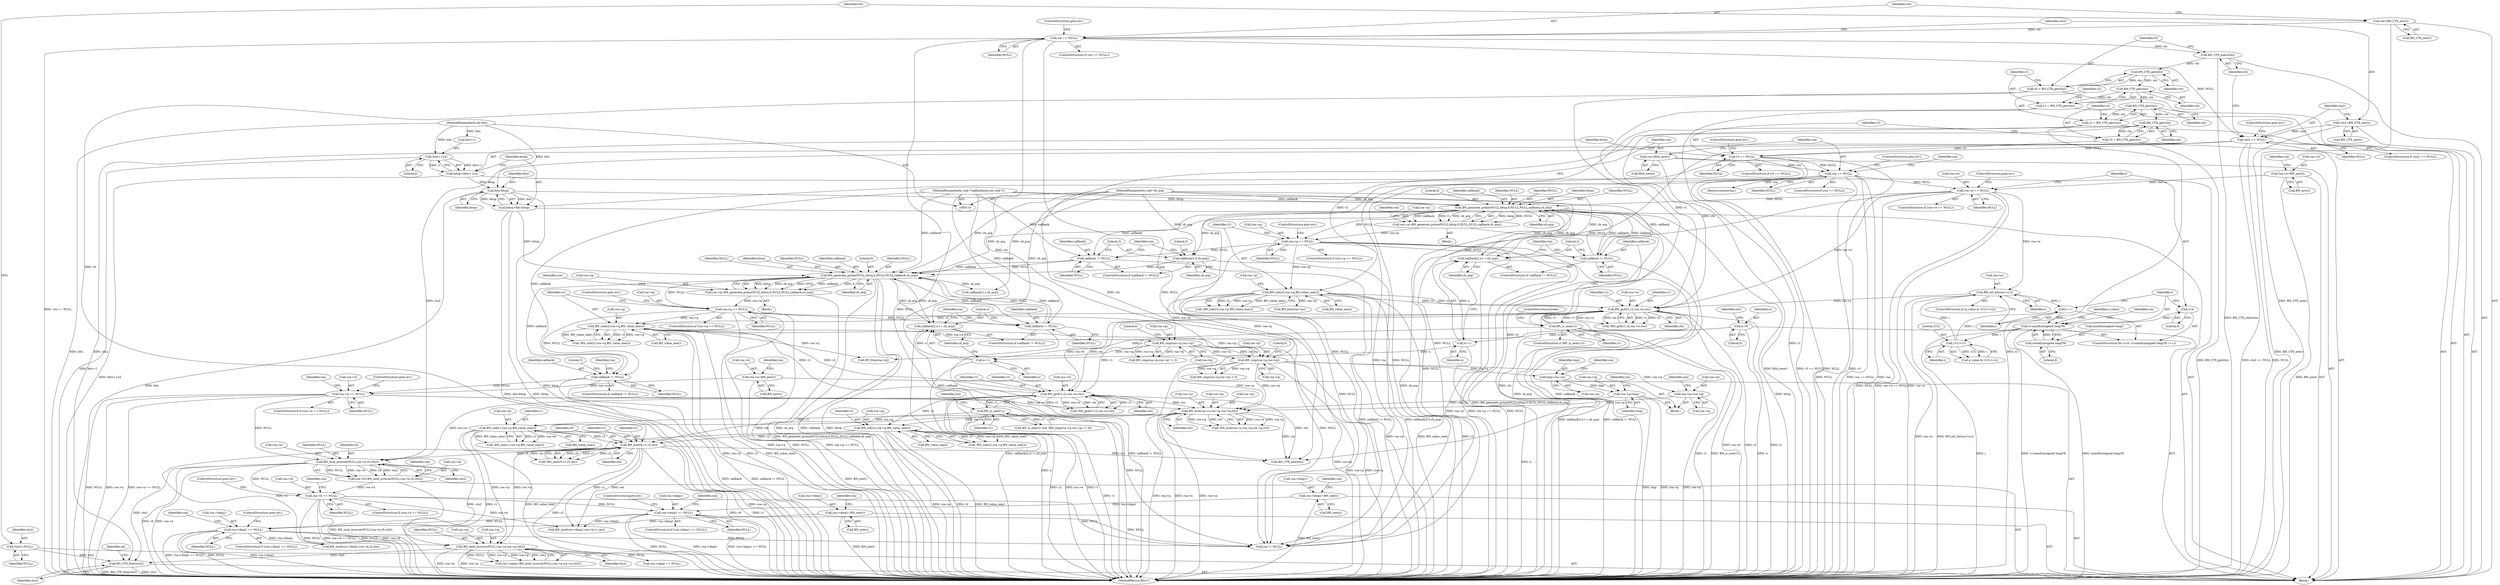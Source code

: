digraph "0_openssl_db82b8f9bd432a59aea8e1014694e15fc457c2bb@API" {
"1000582" [label="(Call,BN_CTX_free(ctx2))"];
"1000158" [label="(Call,*ctx2=NULL)"];
"1000480" [label="(Call,BN_mod_inverse(NULL,rsa->e,r0,ctx2))"];
"1000430" [label="(Call,rsa->n == NULL)"];
"1000424" [label="(Call,rsa->n=BN_new())"];
"1000389" [label="(Call,callback != NULL)"];
"1000327" [label="(Call,BN_generate_prime(NULL,bitsq,0,NULL,NULL,callback,cb_arg))"];
"1000314" [label="(Call,callback != NULL)"];
"1000262" [label="(Call,BN_generate_prime(NULL,bitsp,0,NULL,NULL,callback,cb_arg))"];
"1000301" [label="(Call,callback != NULL)"];
"1000117" [label="(MethodParameterIn,void (*callback)(int,int,void *))"];
"1000271" [label="(Call,rsa->p == NULL)"];
"1000258" [label="(Call,rsa->p=BN_generate_prime(NULL,bitsp,0,NULL,NULL,callback,cb_arg))"];
"1000226" [label="(Call,rsa->e == NULL)"];
"1000220" [label="(Call,rsa->e=BN_new())"];
"1000216" [label="(Call,rsa == NULL)"];
"1000212" [label="(Call,rsa=RSA_new())"];
"1000196" [label="(Call,r3 == NULL)"];
"1000191" [label="(Call,r3 = BN_CTX_get(ctx))"];
"1000193" [label="(Call,BN_CTX_get(ctx))"];
"1000189" [label="(Call,BN_CTX_get(ctx))"];
"1000185" [label="(Call,BN_CTX_get(ctx))"];
"1000181" [label="(Call,BN_CTX_get(ctx))"];
"1000177" [label="(Call,BN_CTX_start(ctx))"];
"1000165" [label="(Call,ctx == NULL)"];
"1000161" [label="(Call,ctx=BN_CTX_new())"];
"1000173" [label="(Call,ctx2 == NULL)"];
"1000169" [label="(Call,ctx2=BN_CTX_new())"];
"1000209" [label="(Call,bits-bitsp)"];
"1000115" [label="(MethodParameterIn,int bits)"];
"1000200" [label="(Call,bitsp=(bits+1)/2)"];
"1000202" [label="(Call,(bits+1)/2)"];
"1000304" [label="(Call,callback(2,n++,cb_arg))"];
"1000306" [label="(Call,n++)"];
"1000149" [label="(Call,n=0)"];
"1000118" [label="(MethodParameterIn,void *cb_arg)"];
"1000376" [label="(Call,callback != NULL)"];
"1000336" [label="(Call,rsa->q == NULL)"];
"1000323" [label="(Call,rsa->q=BN_generate_prime(NULL,bitsq,0,NULL,NULL,callback,cb_arg))"];
"1000207" [label="(Call,bitsq=bits-bitsp)"];
"1000379" [label="(Call,callback(2,n++,cb_arg))"];
"1000381" [label="(Call,n++)"];
"1000317" [label="(Call,callback(3,0,cb_arg))"];
"1000353" [label="(Call,BN_gcd(r1,r2,rsa->e,ctx))"];
"1000297" [label="(Call,BN_is_one(r1))"];
"1000288" [label="(Call,BN_gcd(r1,r2,rsa->e,ctx))"];
"1000183" [label="(Call,r1 = BN_CTX_get(ctx))"];
"1000279" [label="(Call,BN_sub(r2,rsa->p,BN_value_one()))"];
"1000187" [label="(Call,r2 = BN_CTX_get(ctx))"];
"1000251" [label="(Call,BN_set_bit(rsa->e,i))"];
"1000248" [label="(Call,1UL<<i)"];
"1000236" [label="(Call,i<sizeof(unsigned long)*8)"];
"1000233" [label="(Call,i=0)"];
"1000242" [label="(Call,i++)"];
"1000238" [label="(Call,sizeof(unsigned long)*8)"];
"1000363" [label="(Call,BN_is_one(r1))"];
"1000344" [label="(Call,BN_sub(r2,rsa->q,BN_value_one()))"];
"1000470" [label="(Call,BN_mul(r0,r1,r2,ctx))"];
"1000179" [label="(Call,r0 = BN_CTX_get(ctx))"];
"1000452" [label="(Call,BN_sub(r1,rsa->p,BN_value_one()))"];
"1000438" [label="(Call,BN_mul(rsa->n,rsa->p,rsa->q,ctx))"];
"1000412" [label="(Call,rsa->p=rsa->q)"];
"1000398" [label="(Call,BN_cmp(rsa->p,rsa->q))"];
"1000366" [label="(Call,BN_cmp(rsa->p,rsa->q))"];
"1000419" [label="(Call,rsa->q=tmp)"];
"1000407" [label="(Call,tmp=rsa->p)"];
"1000461" [label="(Call,BN_sub(r2,rsa->q,BN_value_one()))"];
"1000546" [label="(Call,BN_mod_inverse(NULL,rsa->q,rsa->p,ctx2))"];
"1000524" [label="(Call,rsa->dmq1 == NULL)"];
"1000518" [label="(Call,rsa->dmq1=BN_new())"];
"1000500" [label="(Call,rsa->dmp1 == NULL)"];
"1000494" [label="(Call,rsa->dmp1=BN_new())"];
"1000488" [label="(Call,rsa->d == NULL)"];
"1000476" [label="(Call,rsa->d=BN_mod_inverse(NULL,rsa->e,r0,ctx2))"];
"1000481" [label="(Identifier,NULL)"];
"1000303" [label="(Identifier,NULL)"];
"1000451" [label="(Call,!BN_sub(r1,rsa->p,BN_value_one()))"];
"1000353" [label="(Call,BN_gcd(r1,r2,rsa->e,ctx))"];
"1000400" [label="(Identifier,rsa)"];
"1000219" [label="(ControlStructure,goto err;)"];
"1000195" [label="(ControlStructure,if (r3 == NULL))"];
"1000202" [label="(Call,(bits+1)/2)"];
"1000305" [label="(Literal,2)"];
"1000115" [label="(MethodParameterIn,int bits)"];
"1000420" [label="(Call,rsa->q)"];
"1000267" [label="(Identifier,NULL)"];
"1000191" [label="(Call,r3 = BN_CTX_get(ctx))"];
"1000200" [label="(Call,bitsp=(bits+1)/2)"];
"1000164" [label="(ControlStructure,if (ctx == NULL))"];
"1000278" [label="(Call,!BN_sub(r2,rsa->p,BN_value_one()))"];
"1000448" [label="(Identifier,ctx)"];
"1000389" [label="(Call,callback != NULL)"];
"1000336" [label="(Call,rsa->q == NULL)"];
"1000222" [label="(Identifier,rsa)"];
"1000397" [label="(Call,BN_cmp(rsa->p,rsa->q) < 0)"];
"1000166" [label="(Identifier,ctx)"];
"1000524" [label="(Call,rsa->dmq1 == NULL)"];
"1000354" [label="(Identifier,r1)"];
"1000498" [label="(Call,BN_new())"];
"1000324" [label="(Call,rsa->q)"];
"1000432" [label="(Identifier,rsa)"];
"1000187" [label="(Call,r2 = BN_CTX_get(ctx))"];
"1000281" [label="(Call,rsa->p)"];
"1000466" [label="(Call,BN_value_one())"];
"1000315" [label="(Identifier,callback)"];
"1000231" [label="(ControlStructure,goto err;)"];
"1000578" [label="(Call,BN_CTX_end(ctx))"];
"1000495" [label="(Call,rsa->dmp1)"];
"1000445" [label="(Call,rsa->q)"];
"1000480" [label="(Call,BN_mod_inverse(NULL,rsa->e,r0,ctx2))"];
"1000214" [label="(Call,RSA_new())"];
"1000457" [label="(Call,BN_value_one())"];
"1000510" [label="(Identifier,rsa)"];
"1000398" [label="(Call,BN_cmp(rsa->p,rsa->q))"];
"1000270" [label="(ControlStructure,if (rsa->p == NULL))"];
"1000220" [label="(Call,rsa->e=BN_new())"];
"1000265" [label="(Literal,0)"];
"1000203" [label="(Call,bits+1)"];
"1000155" [label="(Identifier,ctx)"];
"1000328" [label="(Identifier,NULL)"];
"1000599" [label="(MethodReturn,RSA *)"];
"1000176" [label="(ControlStructure,goto err;)"];
"1000314" [label="(Call,callback != NULL)"];
"1000308" [label="(Identifier,cb_arg)"];
"1000190" [label="(Identifier,ctx)"];
"1000386" [label="(Identifier,rsa)"];
"1000335" [label="(ControlStructure,if (rsa->q == NULL))"];
"1000349" [label="(Call,BN_value_one())"];
"1000322" [label="(Block,)"];
"1000279" [label="(Call,BN_sub(r2,rsa->p,BN_value_one()))"];
"1000243" [label="(Identifier,i)"];
"1000548" [label="(Call,rsa->q)"];
"1000318" [label="(Literal,3)"];
"1000236" [label="(Call,i<sizeof(unsigned long)*8)"];
"1000241" [label="(Literal,8)"];
"1000268" [label="(Identifier,callback)"];
"1000252" [label="(Call,rsa->e)"];
"1000473" [label="(Identifier,r2)"];
"1000377" [label="(Identifier,callback)"];
"1000341" [label="(ControlStructure,goto err;)"];
"1000460" [label="(Call,!BN_sub(r2,rsa->q,BN_value_one()))"];
"1000534" [label="(Identifier,rsa)"];
"1000487" [label="(ControlStructure,if (rsa->d == NULL))"];
"1000189" [label="(Call,BN_CTX_get(ctx))"];
"1000307" [label="(Identifier,n)"];
"1000494" [label="(Call,rsa->dmp1=BN_new())"];
"1000300" [label="(ControlStructure,if (callback != NULL))"];
"1000462" [label="(Identifier,r2)"];
"1000518" [label="(Call,rsa->dmq1=BN_new())"];
"1000453" [label="(Identifier,r1)"];
"1000346" [label="(Call,rsa->q)"];
"1000419" [label="(Call,rsa->q=tmp)"];
"1000493" [label="(ControlStructure,goto err;)"];
"1000390" [label="(Identifier,callback)"];
"1000365" [label="(Call,BN_cmp(rsa->p,rsa->q) != 0)"];
"1000198" [label="(Identifier,NULL)"];
"1000160" [label="(Identifier,NULL)"];
"1000197" [label="(Identifier,r3)"];
"1000186" [label="(Identifier,ctx)"];
"1000337" [label="(Call,rsa->q)"];
"1000421" [label="(Identifier,rsa)"];
"1000325" [label="(Identifier,rsa)"];
"1000547" [label="(Identifier,NULL)"];
"1000383" [label="(Identifier,cb_arg)"];
"1000258" [label="(Call,rsa->p=BN_generate_prime(NULL,bitsp,0,NULL,NULL,callback,cb_arg))"];
"1000272" [label="(Call,rsa->p)"];
"1000119" [label="(Block,)"];
"1000228" [label="(Identifier,rsa)"];
"1000224" [label="(Call,BN_new())"];
"1000182" [label="(Identifier,ctx)"];
"1000384" [label="(Call,BN_free(rsa->q))"];
"1000334" [label="(Identifier,cb_arg)"];
"1000180" [label="(Identifier,r0)"];
"1000316" [label="(Identifier,NULL)"];
"1000212" [label="(Call,rsa=RSA_new())"];
"1000165" [label="(Call,ctx == NULL)"];
"1000260" [label="(Identifier,rsa)"];
"1000311" [label="(Identifier,rsa)"];
"1000192" [label="(Identifier,r3)"];
"1000435" [label="(ControlStructure,goto err;)"];
"1000297" [label="(Call,BN_is_one(r1))"];
"1000218" [label="(Identifier,NULL)"];
"1000330" [label="(Literal,0)"];
"1000296" [label="(ControlStructure,if (BN_is_one(r1)))"];
"1000393" [label="(Literal,3)"];
"1000416" [label="(Call,rsa->q)"];
"1000226" [label="(Call,rsa->e == NULL)"];
"1000194" [label="(Identifier,ctx)"];
"1000430" [label="(Call,rsa->n == NULL)"];
"1000215" [label="(ControlStructure,if (rsa == NULL))"];
"1000505" [label="(ControlStructure,goto err;)"];
"1000289" [label="(Identifier,r1)"];
"1000470" [label="(Call,BN_mul(r0,r1,r2,ctx))"];
"1000179" [label="(Call,r0 = BN_CTX_get(ctx))"];
"1000159" [label="(Identifier,ctx2)"];
"1000245" [label="(ControlStructure,if (e_value & (1UL<<i)))"];
"1000162" [label="(Identifier,ctx)"];
"1000471" [label="(Identifier,r0)"];
"1000225" [label="(ControlStructure,if (rsa->e == NULL))"];
"1000412" [label="(Call,rsa->p=rsa->q)"];
"1000525" [label="(Call,rsa->dmq1)"];
"1000485" [label="(Identifier,r0)"];
"1000345" [label="(Identifier,r2)"];
"1000586" [label="(Identifier,ok)"];
"1000344" [label="(Call,BN_sub(r2,rsa->q,BN_value_one()))"];
"1000257" [label="(Block,)"];
"1000175" [label="(Identifier,NULL)"];
"1000242" [label="(Call,i++)"];
"1000388" [label="(ControlStructure,if (callback != NULL))"];
"1000442" [label="(Call,rsa->p)"];
"1000408" [label="(Identifier,tmp)"];
"1000409" [label="(Call,rsa->p)"];
"1000381" [label="(Call,n++)"];
"1000262" [label="(Call,BN_generate_prime(NULL,bitsp,0,NULL,NULL,callback,cb_arg))"];
"1000151" [label="(Literal,0)"];
"1000554" [label="(Identifier,ctx2)"];
"1000529" [label="(ControlStructure,goto err;)"];
"1000177" [label="(Call,BN_CTX_start(ctx))"];
"1000248" [label="(Call,1UL<<i)"];
"1000343" [label="(Call,!BN_sub(r2,rsa->q,BN_value_one()))"];
"1000217" [label="(Identifier,rsa)"];
"1000288" [label="(Call,BN_gcd(r1,r2,rsa->e,ctx))"];
"1000551" [label="(Call,rsa->p)"];
"1000425" [label="(Call,rsa->n)"];
"1000302" [label="(Identifier,callback)"];
"1000320" [label="(Identifier,cb_arg)"];
"1000597" [label="(Return,return(rsa);)"];
"1000366" [label="(Call,BN_cmp(rsa->p,rsa->q))"];
"1000238" [label="(Call,sizeof(unsigned long)*8)"];
"1000370" [label="(Call,rsa->q)"];
"1000556" [label="(Call,rsa->iqmp == NULL)"];
"1000171" [label="(Call,BN_CTX_new())"];
"1000426" [label="(Identifier,rsa)"];
"1000251" [label="(Call,BN_set_bit(rsa->e,i))"];
"1000304" [label="(Call,callback(2,n++,cb_arg))"];
"1000438" [label="(Call,BN_mul(rsa->n,rsa->p,rsa->q,ctx))"];
"1000523" [label="(ControlStructure,if (rsa->dmq1 == NULL))"];
"1000230" [label="(Identifier,NULL)"];
"1000476" [label="(Call,rsa->d=BN_mod_inverse(NULL,rsa->e,r0,ctx2))"];
"1000169" [label="(Call,ctx2=BN_CTX_new())"];
"1000150" [label="(Identifier,n)"];
"1000276" [label="(ControlStructure,goto err;)"];
"1000227" [label="(Call,rsa->e)"];
"1000583" [label="(Identifier,ctx2)"];
"1000313" [label="(ControlStructure,if (callback != NULL))"];
"1000429" [label="(ControlStructure,if (rsa->n == NULL))"];
"1000486" [label="(Identifier,ctx2)"];
"1000306" [label="(Call,n++)"];
"1000502" [label="(Identifier,rsa)"];
"1000392" [label="(Call,callback(3,1,cb_arg))"];
"1000209" [label="(Call,bits-bitsp)"];
"1000201" [label="(Identifier,bitsp)"];
"1000196" [label="(Call,r3 == NULL)"];
"1000323" [label="(Call,rsa->q=BN_generate_prime(NULL,bitsq,0,NULL,NULL,callback,cb_arg))"];
"1000290" [label="(Identifier,r2)"];
"1000249" [label="(Literal,1UL)"];
"1000174" [label="(Identifier,ctx2)"];
"1000327" [label="(Call,BN_generate_prime(NULL,bitsq,0,NULL,NULL,callback,cb_arg))"];
"1000368" [label="(Identifier,rsa)"];
"1000206" [label="(Literal,2)"];
"1000250" [label="(Identifier,i)"];
"1000522" [label="(Call,BN_new())"];
"1000375" [label="(ControlStructure,if (callback != NULL))"];
"1000359" [label="(Identifier,ctx)"];
"1000188" [label="(Identifier,r2)"];
"1000247" [label="(Identifier,e_value)"];
"1000440" [label="(Identifier,rsa)"];
"1000184" [label="(Identifier,r1)"];
"1000255" [label="(Identifier,i)"];
"1000378" [label="(Identifier,NULL)"];
"1000452" [label="(Call,BN_sub(r1,rsa->p,BN_value_one()))"];
"1000454" [label="(Call,rsa->p)"];
"1000542" [label="(Call,rsa->iqmp=BN_mod_inverse(NULL,rsa->q,rsa->p,ctx2))"];
"1000501" [label="(Call,rsa->dmp1)"];
"1000173" [label="(Call,ctx2 == NULL)"];
"1000167" [label="(Identifier,NULL)"];
"1000391" [label="(Identifier,NULL)"];
"1000271" [label="(Call,rsa->p == NULL)"];
"1000246" [label="(Call,e_value & (1UL<<i))"];
"1000269" [label="(Identifier,cb_arg)"];
"1000364" [label="(Identifier,r1)"];
"1000463" [label="(Call,rsa->q)"];
"1000294" [label="(Identifier,ctx)"];
"1000428" [label="(Call,BN_new())"];
"1000232" [label="(ControlStructure,for (i=0; i<sizeof(unsigned long)*8; i++))"];
"1000158" [label="(Call,*ctx2=NULL)"];
"1000233" [label="(Call,i=0)"];
"1000210" [label="(Identifier,bits)"];
"1000492" [label="(Identifier,NULL)"];
"1000434" [label="(Identifier,NULL)"];
"1000235" [label="(Literal,0)"];
"1000402" [label="(Call,rsa->q)"];
"1000333" [label="(Identifier,callback)"];
"1000399" [label="(Call,rsa->p)"];
"1000199" [label="(ControlStructure,goto err;)"];
"1000309" [label="(Call,BN_free(rsa->p))"];
"1000373" [label="(Literal,0)"];
"1000118" [label="(MethodParameterIn,void *cb_arg)"];
"1000319" [label="(Literal,0)"];
"1000589" [label="(Call,rsa != NULL)"];
"1000508" [label="(Call,BN_mod(rsa->dmp1,rsa->d,r1,ctx))"];
"1000423" [label="(Identifier,tmp)"];
"1000424" [label="(Call,rsa->n=BN_new())"];
"1000331" [label="(Identifier,NULL)"];
"1000406" [label="(Block,)"];
"1000211" [label="(Identifier,bitsp)"];
"1000367" [label="(Call,rsa->p)"];
"1000437" [label="(Call,!BN_mul(rsa->n,rsa->p,rsa->q,ctx))"];
"1000352" [label="(Call,!BN_gcd(r1,r2,rsa->e,ctx))"];
"1000363" [label="(Call,BN_is_one(r1))"];
"1000284" [label="(Call,BN_value_one())"];
"1000161" [label="(Call,ctx=BN_CTX_new())"];
"1000263" [label="(Identifier,NULL)"];
"1000178" [label="(Identifier,ctx)"];
"1000472" [label="(Identifier,r1)"];
"1000376" [label="(Call,callback != NULL)"];
"1000216" [label="(Call,rsa == NULL)"];
"1000298" [label="(Identifier,r1)"];
"1000207" [label="(Call,bitsq=bits-bitsp)"];
"1000519" [label="(Call,rsa->dmq1)"];
"1000299" [label="(ControlStructure,break;)"];
"1000413" [label="(Call,rsa->p)"];
"1000163" [label="(Call,BN_CTX_new())"];
"1000266" [label="(Identifier,NULL)"];
"1000275" [label="(Identifier,NULL)"];
"1000280" [label="(Identifier,r2)"];
"1000317" [label="(Call,callback(3,0,cb_arg))"];
"1000273" [label="(Identifier,rsa)"];
"1000291" [label="(Call,rsa->e)"];
"1000532" [label="(Call,BN_mod(rsa->dmq1,rsa->d,r2,ctx))"];
"1000474" [label="(Identifier,ctx)"];
"1000170" [label="(Identifier,ctx2)"];
"1000221" [label="(Call,rsa->e)"];
"1000379" [label="(Call,callback(2,n++,cb_arg))"];
"1000208" [label="(Identifier,bitsq)"];
"1000382" [label="(Identifier,n)"];
"1000500" [label="(Call,rsa->dmp1 == NULL)"];
"1000340" [label="(Identifier,NULL)"];
"1000582" [label="(Call,BN_CTX_free(ctx2))"];
"1000338" [label="(Identifier,rsa)"];
"1000301" [label="(Call,callback != NULL)"];
"1000117" [label="(MethodParameterIn,void (*callback)(int,int,void *))"];
"1000414" [label="(Identifier,rsa)"];
"1000362" [label="(Call,BN_is_one(r1) && (BN_cmp(rsa->p,rsa->q) != 0))"];
"1000183" [label="(Call,r1 = BN_CTX_get(ctx))"];
"1000380" [label="(Literal,2)"];
"1000234" [label="(Identifier,i)"];
"1000355" [label="(Identifier,r2)"];
"1000490" [label="(Identifier,rsa)"];
"1000287" [label="(Call,!BN_gcd(r1,r2,rsa->e,ctx))"];
"1000237" [label="(Identifier,i)"];
"1000407" [label="(Call,tmp=rsa->p)"];
"1000213" [label="(Identifier,rsa)"];
"1000181" [label="(Call,BN_CTX_get(ctx))"];
"1000329" [label="(Identifier,bitsq)"];
"1000332" [label="(Identifier,NULL)"];
"1000431" [label="(Call,rsa->n)"];
"1000439" [label="(Call,rsa->n)"];
"1000168" [label="(ControlStructure,goto err;)"];
"1000482" [label="(Call,rsa->e)"];
"1000185" [label="(Call,BN_CTX_get(ctx))"];
"1000461" [label="(Call,BN_sub(r2,rsa->q,BN_value_one()))"];
"1000504" [label="(Identifier,NULL)"];
"1000264" [label="(Identifier,bitsp)"];
"1000405" [label="(Literal,0)"];
"1000546" [label="(Call,BN_mod_inverse(NULL,rsa->q,rsa->p,ctx2))"];
"1000528" [label="(Identifier,NULL)"];
"1000489" [label="(Call,rsa->d)"];
"1000149" [label="(Call,n=0)"];
"1000469" [label="(Call,!BN_mul(r0,r1,r2,ctx))"];
"1000499" [label="(ControlStructure,if (rsa->dmp1 == NULL))"];
"1000259" [label="(Call,rsa->p)"];
"1000477" [label="(Call,rsa->d)"];
"1000193" [label="(Call,BN_CTX_get(ctx))"];
"1000496" [label="(Identifier,rsa)"];
"1000526" [label="(Identifier,rsa)"];
"1000488" [label="(Call,rsa->d == NULL)"];
"1000356" [label="(Call,rsa->e)"];
"1000172" [label="(ControlStructure,if (ctx2 == NULL))"];
"1000239" [label="(Call,sizeof(unsigned long))"];
"1000582" -> "1000119"  [label="AST: "];
"1000582" -> "1000583"  [label="CFG: "];
"1000583" -> "1000582"  [label="AST: "];
"1000586" -> "1000582"  [label="CFG: "];
"1000582" -> "1000599"  [label="DDG: ctx2"];
"1000582" -> "1000599"  [label="DDG: BN_CTX_free(ctx2)"];
"1000158" -> "1000582"  [label="DDG: ctx2"];
"1000480" -> "1000582"  [label="DDG: ctx2"];
"1000546" -> "1000582"  [label="DDG: ctx2"];
"1000173" -> "1000582"  [label="DDG: ctx2"];
"1000158" -> "1000119"  [label="AST: "];
"1000158" -> "1000160"  [label="CFG: "];
"1000159" -> "1000158"  [label="AST: "];
"1000160" -> "1000158"  [label="AST: "];
"1000162" -> "1000158"  [label="CFG: "];
"1000480" -> "1000476"  [label="AST: "];
"1000480" -> "1000486"  [label="CFG: "];
"1000481" -> "1000480"  [label="AST: "];
"1000482" -> "1000480"  [label="AST: "];
"1000485" -> "1000480"  [label="AST: "];
"1000486" -> "1000480"  [label="AST: "];
"1000476" -> "1000480"  [label="CFG: "];
"1000480" -> "1000599"  [label="DDG: r0"];
"1000480" -> "1000599"  [label="DDG: rsa->e"];
"1000480" -> "1000476"  [label="DDG: NULL"];
"1000480" -> "1000476"  [label="DDG: rsa->e"];
"1000480" -> "1000476"  [label="DDG: r0"];
"1000480" -> "1000476"  [label="DDG: ctx2"];
"1000430" -> "1000480"  [label="DDG: NULL"];
"1000353" -> "1000480"  [label="DDG: rsa->e"];
"1000470" -> "1000480"  [label="DDG: r0"];
"1000173" -> "1000480"  [label="DDG: ctx2"];
"1000480" -> "1000488"  [label="DDG: NULL"];
"1000480" -> "1000546"  [label="DDG: ctx2"];
"1000430" -> "1000429"  [label="AST: "];
"1000430" -> "1000434"  [label="CFG: "];
"1000431" -> "1000430"  [label="AST: "];
"1000434" -> "1000430"  [label="AST: "];
"1000435" -> "1000430"  [label="CFG: "];
"1000440" -> "1000430"  [label="CFG: "];
"1000430" -> "1000599"  [label="DDG: NULL"];
"1000430" -> "1000599"  [label="DDG: rsa->n"];
"1000430" -> "1000599"  [label="DDG: rsa->n == NULL"];
"1000424" -> "1000430"  [label="DDG: rsa->n"];
"1000389" -> "1000430"  [label="DDG: NULL"];
"1000430" -> "1000438"  [label="DDG: rsa->n"];
"1000430" -> "1000589"  [label="DDG: NULL"];
"1000424" -> "1000119"  [label="AST: "];
"1000424" -> "1000428"  [label="CFG: "];
"1000425" -> "1000424"  [label="AST: "];
"1000428" -> "1000424"  [label="AST: "];
"1000432" -> "1000424"  [label="CFG: "];
"1000424" -> "1000599"  [label="DDG: BN_new()"];
"1000389" -> "1000388"  [label="AST: "];
"1000389" -> "1000391"  [label="CFG: "];
"1000390" -> "1000389"  [label="AST: "];
"1000391" -> "1000389"  [label="AST: "];
"1000393" -> "1000389"  [label="CFG: "];
"1000400" -> "1000389"  [label="CFG: "];
"1000389" -> "1000599"  [label="DDG: callback != NULL"];
"1000389" -> "1000599"  [label="DDG: callback"];
"1000327" -> "1000389"  [label="DDG: callback"];
"1000117" -> "1000389"  [label="DDG: callback"];
"1000336" -> "1000389"  [label="DDG: NULL"];
"1000327" -> "1000323"  [label="AST: "];
"1000327" -> "1000334"  [label="CFG: "];
"1000328" -> "1000327"  [label="AST: "];
"1000329" -> "1000327"  [label="AST: "];
"1000330" -> "1000327"  [label="AST: "];
"1000331" -> "1000327"  [label="AST: "];
"1000332" -> "1000327"  [label="AST: "];
"1000333" -> "1000327"  [label="AST: "];
"1000334" -> "1000327"  [label="AST: "];
"1000323" -> "1000327"  [label="CFG: "];
"1000327" -> "1000599"  [label="DDG: cb_arg"];
"1000327" -> "1000599"  [label="DDG: callback"];
"1000327" -> "1000599"  [label="DDG: bitsq"];
"1000327" -> "1000323"  [label="DDG: bitsq"];
"1000327" -> "1000323"  [label="DDG: cb_arg"];
"1000327" -> "1000323"  [label="DDG: NULL"];
"1000327" -> "1000323"  [label="DDG: callback"];
"1000327" -> "1000323"  [label="DDG: 0"];
"1000314" -> "1000327"  [label="DDG: NULL"];
"1000314" -> "1000327"  [label="DDG: callback"];
"1000376" -> "1000327"  [label="DDG: NULL"];
"1000376" -> "1000327"  [label="DDG: callback"];
"1000207" -> "1000327"  [label="DDG: bitsq"];
"1000117" -> "1000327"  [label="DDG: callback"];
"1000379" -> "1000327"  [label="DDG: cb_arg"];
"1000262" -> "1000327"  [label="DDG: cb_arg"];
"1000317" -> "1000327"  [label="DDG: cb_arg"];
"1000118" -> "1000327"  [label="DDG: cb_arg"];
"1000327" -> "1000336"  [label="DDG: NULL"];
"1000327" -> "1000376"  [label="DDG: callback"];
"1000327" -> "1000379"  [label="DDG: cb_arg"];
"1000327" -> "1000392"  [label="DDG: cb_arg"];
"1000314" -> "1000313"  [label="AST: "];
"1000314" -> "1000316"  [label="CFG: "];
"1000315" -> "1000314"  [label="AST: "];
"1000316" -> "1000314"  [label="AST: "];
"1000318" -> "1000314"  [label="CFG: "];
"1000325" -> "1000314"  [label="CFG: "];
"1000314" -> "1000599"  [label="DDG: callback != NULL"];
"1000262" -> "1000314"  [label="DDG: callback"];
"1000117" -> "1000314"  [label="DDG: callback"];
"1000271" -> "1000314"  [label="DDG: NULL"];
"1000262" -> "1000258"  [label="AST: "];
"1000262" -> "1000269"  [label="CFG: "];
"1000263" -> "1000262"  [label="AST: "];
"1000264" -> "1000262"  [label="AST: "];
"1000265" -> "1000262"  [label="AST: "];
"1000266" -> "1000262"  [label="AST: "];
"1000267" -> "1000262"  [label="AST: "];
"1000268" -> "1000262"  [label="AST: "];
"1000269" -> "1000262"  [label="AST: "];
"1000258" -> "1000262"  [label="CFG: "];
"1000262" -> "1000599"  [label="DDG: cb_arg"];
"1000262" -> "1000599"  [label="DDG: callback"];
"1000262" -> "1000599"  [label="DDG: bitsp"];
"1000262" -> "1000258"  [label="DDG: bitsp"];
"1000262" -> "1000258"  [label="DDG: NULL"];
"1000262" -> "1000258"  [label="DDG: callback"];
"1000262" -> "1000258"  [label="DDG: 0"];
"1000262" -> "1000258"  [label="DDG: cb_arg"];
"1000301" -> "1000262"  [label="DDG: NULL"];
"1000301" -> "1000262"  [label="DDG: callback"];
"1000226" -> "1000262"  [label="DDG: NULL"];
"1000209" -> "1000262"  [label="DDG: bitsp"];
"1000117" -> "1000262"  [label="DDG: callback"];
"1000304" -> "1000262"  [label="DDG: cb_arg"];
"1000118" -> "1000262"  [label="DDG: cb_arg"];
"1000262" -> "1000271"  [label="DDG: NULL"];
"1000262" -> "1000301"  [label="DDG: callback"];
"1000262" -> "1000304"  [label="DDG: cb_arg"];
"1000262" -> "1000317"  [label="DDG: cb_arg"];
"1000301" -> "1000300"  [label="AST: "];
"1000301" -> "1000303"  [label="CFG: "];
"1000302" -> "1000301"  [label="AST: "];
"1000303" -> "1000301"  [label="AST: "];
"1000305" -> "1000301"  [label="CFG: "];
"1000311" -> "1000301"  [label="CFG: "];
"1000301" -> "1000599"  [label="DDG: callback != NULL"];
"1000117" -> "1000301"  [label="DDG: callback"];
"1000271" -> "1000301"  [label="DDG: NULL"];
"1000117" -> "1000114"  [label="AST: "];
"1000117" -> "1000599"  [label="DDG: callback"];
"1000117" -> "1000376"  [label="DDG: callback"];
"1000271" -> "1000270"  [label="AST: "];
"1000271" -> "1000275"  [label="CFG: "];
"1000272" -> "1000271"  [label="AST: "];
"1000275" -> "1000271"  [label="AST: "];
"1000276" -> "1000271"  [label="CFG: "];
"1000280" -> "1000271"  [label="CFG: "];
"1000271" -> "1000599"  [label="DDG: NULL"];
"1000271" -> "1000599"  [label="DDG: rsa->p"];
"1000271" -> "1000599"  [label="DDG: rsa->p == NULL"];
"1000258" -> "1000271"  [label="DDG: rsa->p"];
"1000271" -> "1000279"  [label="DDG: rsa->p"];
"1000271" -> "1000589"  [label="DDG: NULL"];
"1000258" -> "1000257"  [label="AST: "];
"1000259" -> "1000258"  [label="AST: "];
"1000273" -> "1000258"  [label="CFG: "];
"1000258" -> "1000599"  [label="DDG: BN_generate_prime(NULL,bitsp,0,NULL,NULL,callback,cb_arg)"];
"1000226" -> "1000225"  [label="AST: "];
"1000226" -> "1000230"  [label="CFG: "];
"1000227" -> "1000226"  [label="AST: "];
"1000230" -> "1000226"  [label="AST: "];
"1000231" -> "1000226"  [label="CFG: "];
"1000234" -> "1000226"  [label="CFG: "];
"1000226" -> "1000599"  [label="DDG: rsa->e == NULL"];
"1000226" -> "1000599"  [label="DDG: rsa->e"];
"1000226" -> "1000599"  [label="DDG: NULL"];
"1000220" -> "1000226"  [label="DDG: rsa->e"];
"1000216" -> "1000226"  [label="DDG: NULL"];
"1000226" -> "1000251"  [label="DDG: rsa->e"];
"1000226" -> "1000288"  [label="DDG: rsa->e"];
"1000226" -> "1000589"  [label="DDG: NULL"];
"1000220" -> "1000119"  [label="AST: "];
"1000220" -> "1000224"  [label="CFG: "];
"1000221" -> "1000220"  [label="AST: "];
"1000224" -> "1000220"  [label="AST: "];
"1000228" -> "1000220"  [label="CFG: "];
"1000220" -> "1000599"  [label="DDG: BN_new()"];
"1000216" -> "1000215"  [label="AST: "];
"1000216" -> "1000218"  [label="CFG: "];
"1000217" -> "1000216"  [label="AST: "];
"1000218" -> "1000216"  [label="AST: "];
"1000219" -> "1000216"  [label="CFG: "];
"1000222" -> "1000216"  [label="CFG: "];
"1000216" -> "1000599"  [label="DDG: rsa == NULL"];
"1000216" -> "1000599"  [label="DDG: rsa"];
"1000216" -> "1000599"  [label="DDG: NULL"];
"1000212" -> "1000216"  [label="DDG: rsa"];
"1000196" -> "1000216"  [label="DDG: NULL"];
"1000216" -> "1000589"  [label="DDG: rsa"];
"1000216" -> "1000589"  [label="DDG: NULL"];
"1000216" -> "1000597"  [label="DDG: rsa"];
"1000212" -> "1000119"  [label="AST: "];
"1000212" -> "1000214"  [label="CFG: "];
"1000213" -> "1000212"  [label="AST: "];
"1000214" -> "1000212"  [label="AST: "];
"1000217" -> "1000212"  [label="CFG: "];
"1000212" -> "1000599"  [label="DDG: RSA_new()"];
"1000196" -> "1000195"  [label="AST: "];
"1000196" -> "1000198"  [label="CFG: "];
"1000197" -> "1000196"  [label="AST: "];
"1000198" -> "1000196"  [label="AST: "];
"1000199" -> "1000196"  [label="CFG: "];
"1000201" -> "1000196"  [label="CFG: "];
"1000196" -> "1000599"  [label="DDG: r3"];
"1000196" -> "1000599"  [label="DDG: r3 == NULL"];
"1000196" -> "1000599"  [label="DDG: NULL"];
"1000191" -> "1000196"  [label="DDG: r3"];
"1000173" -> "1000196"  [label="DDG: NULL"];
"1000196" -> "1000589"  [label="DDG: NULL"];
"1000191" -> "1000119"  [label="AST: "];
"1000191" -> "1000193"  [label="CFG: "];
"1000192" -> "1000191"  [label="AST: "];
"1000193" -> "1000191"  [label="AST: "];
"1000197" -> "1000191"  [label="CFG: "];
"1000191" -> "1000599"  [label="DDG: BN_CTX_get(ctx)"];
"1000193" -> "1000191"  [label="DDG: ctx"];
"1000193" -> "1000194"  [label="CFG: "];
"1000194" -> "1000193"  [label="AST: "];
"1000189" -> "1000193"  [label="DDG: ctx"];
"1000193" -> "1000288"  [label="DDG: ctx"];
"1000193" -> "1000578"  [label="DDG: ctx"];
"1000189" -> "1000187"  [label="AST: "];
"1000189" -> "1000190"  [label="CFG: "];
"1000190" -> "1000189"  [label="AST: "];
"1000187" -> "1000189"  [label="CFG: "];
"1000189" -> "1000187"  [label="DDG: ctx"];
"1000185" -> "1000189"  [label="DDG: ctx"];
"1000185" -> "1000183"  [label="AST: "];
"1000185" -> "1000186"  [label="CFG: "];
"1000186" -> "1000185"  [label="AST: "];
"1000183" -> "1000185"  [label="CFG: "];
"1000185" -> "1000183"  [label="DDG: ctx"];
"1000181" -> "1000185"  [label="DDG: ctx"];
"1000181" -> "1000179"  [label="AST: "];
"1000181" -> "1000182"  [label="CFG: "];
"1000182" -> "1000181"  [label="AST: "];
"1000179" -> "1000181"  [label="CFG: "];
"1000181" -> "1000179"  [label="DDG: ctx"];
"1000177" -> "1000181"  [label="DDG: ctx"];
"1000177" -> "1000119"  [label="AST: "];
"1000177" -> "1000178"  [label="CFG: "];
"1000178" -> "1000177"  [label="AST: "];
"1000180" -> "1000177"  [label="CFG: "];
"1000177" -> "1000599"  [label="DDG: BN_CTX_start(ctx)"];
"1000165" -> "1000177"  [label="DDG: ctx"];
"1000165" -> "1000164"  [label="AST: "];
"1000165" -> "1000167"  [label="CFG: "];
"1000166" -> "1000165"  [label="AST: "];
"1000167" -> "1000165"  [label="AST: "];
"1000168" -> "1000165"  [label="CFG: "];
"1000170" -> "1000165"  [label="CFG: "];
"1000165" -> "1000599"  [label="DDG: NULL"];
"1000165" -> "1000599"  [label="DDG: ctx == NULL"];
"1000161" -> "1000165"  [label="DDG: ctx"];
"1000165" -> "1000173"  [label="DDG: NULL"];
"1000165" -> "1000578"  [label="DDG: ctx"];
"1000165" -> "1000589"  [label="DDG: NULL"];
"1000161" -> "1000119"  [label="AST: "];
"1000161" -> "1000163"  [label="CFG: "];
"1000162" -> "1000161"  [label="AST: "];
"1000163" -> "1000161"  [label="AST: "];
"1000166" -> "1000161"  [label="CFG: "];
"1000161" -> "1000599"  [label="DDG: BN_CTX_new()"];
"1000173" -> "1000172"  [label="AST: "];
"1000173" -> "1000175"  [label="CFG: "];
"1000174" -> "1000173"  [label="AST: "];
"1000175" -> "1000173"  [label="AST: "];
"1000176" -> "1000173"  [label="CFG: "];
"1000178" -> "1000173"  [label="CFG: "];
"1000173" -> "1000599"  [label="DDG: ctx2 == NULL"];
"1000173" -> "1000599"  [label="DDG: NULL"];
"1000169" -> "1000173"  [label="DDG: ctx2"];
"1000173" -> "1000589"  [label="DDG: NULL"];
"1000169" -> "1000119"  [label="AST: "];
"1000169" -> "1000171"  [label="CFG: "];
"1000170" -> "1000169"  [label="AST: "];
"1000171" -> "1000169"  [label="AST: "];
"1000174" -> "1000169"  [label="CFG: "];
"1000169" -> "1000599"  [label="DDG: BN_CTX_new()"];
"1000209" -> "1000207"  [label="AST: "];
"1000209" -> "1000211"  [label="CFG: "];
"1000210" -> "1000209"  [label="AST: "];
"1000211" -> "1000209"  [label="AST: "];
"1000207" -> "1000209"  [label="CFG: "];
"1000209" -> "1000599"  [label="DDG: bits"];
"1000209" -> "1000599"  [label="DDG: bitsp"];
"1000209" -> "1000207"  [label="DDG: bits"];
"1000209" -> "1000207"  [label="DDG: bitsp"];
"1000115" -> "1000209"  [label="DDG: bits"];
"1000200" -> "1000209"  [label="DDG: bitsp"];
"1000115" -> "1000114"  [label="AST: "];
"1000115" -> "1000599"  [label="DDG: bits"];
"1000115" -> "1000202"  [label="DDG: bits"];
"1000115" -> "1000203"  [label="DDG: bits"];
"1000200" -> "1000119"  [label="AST: "];
"1000200" -> "1000202"  [label="CFG: "];
"1000201" -> "1000200"  [label="AST: "];
"1000202" -> "1000200"  [label="AST: "];
"1000208" -> "1000200"  [label="CFG: "];
"1000200" -> "1000599"  [label="DDG: (bits+1)/2"];
"1000202" -> "1000200"  [label="DDG: bits+1"];
"1000202" -> "1000200"  [label="DDG: 2"];
"1000202" -> "1000206"  [label="CFG: "];
"1000203" -> "1000202"  [label="AST: "];
"1000206" -> "1000202"  [label="AST: "];
"1000202" -> "1000599"  [label="DDG: bits+1"];
"1000304" -> "1000300"  [label="AST: "];
"1000304" -> "1000308"  [label="CFG: "];
"1000305" -> "1000304"  [label="AST: "];
"1000306" -> "1000304"  [label="AST: "];
"1000308" -> "1000304"  [label="AST: "];
"1000311" -> "1000304"  [label="CFG: "];
"1000304" -> "1000599"  [label="DDG: callback(2,n++,cb_arg)"];
"1000306" -> "1000304"  [label="DDG: n"];
"1000118" -> "1000304"  [label="DDG: cb_arg"];
"1000306" -> "1000307"  [label="CFG: "];
"1000307" -> "1000306"  [label="AST: "];
"1000308" -> "1000306"  [label="CFG: "];
"1000306" -> "1000599"  [label="DDG: n"];
"1000149" -> "1000306"  [label="DDG: n"];
"1000306" -> "1000381"  [label="DDG: n"];
"1000149" -> "1000119"  [label="AST: "];
"1000149" -> "1000151"  [label="CFG: "];
"1000150" -> "1000149"  [label="AST: "];
"1000151" -> "1000149"  [label="AST: "];
"1000155" -> "1000149"  [label="CFG: "];
"1000149" -> "1000599"  [label="DDG: n"];
"1000149" -> "1000381"  [label="DDG: n"];
"1000118" -> "1000114"  [label="AST: "];
"1000118" -> "1000599"  [label="DDG: cb_arg"];
"1000118" -> "1000317"  [label="DDG: cb_arg"];
"1000118" -> "1000379"  [label="DDG: cb_arg"];
"1000118" -> "1000392"  [label="DDG: cb_arg"];
"1000376" -> "1000375"  [label="AST: "];
"1000376" -> "1000378"  [label="CFG: "];
"1000377" -> "1000376"  [label="AST: "];
"1000378" -> "1000376"  [label="AST: "];
"1000380" -> "1000376"  [label="CFG: "];
"1000386" -> "1000376"  [label="CFG: "];
"1000376" -> "1000599"  [label="DDG: callback != NULL"];
"1000336" -> "1000376"  [label="DDG: NULL"];
"1000336" -> "1000335"  [label="AST: "];
"1000336" -> "1000340"  [label="CFG: "];
"1000337" -> "1000336"  [label="AST: "];
"1000340" -> "1000336"  [label="AST: "];
"1000341" -> "1000336"  [label="CFG: "];
"1000345" -> "1000336"  [label="CFG: "];
"1000336" -> "1000599"  [label="DDG: rsa->q == NULL"];
"1000336" -> "1000599"  [label="DDG: NULL"];
"1000336" -> "1000599"  [label="DDG: rsa->q"];
"1000323" -> "1000336"  [label="DDG: rsa->q"];
"1000336" -> "1000344"  [label="DDG: rsa->q"];
"1000336" -> "1000589"  [label="DDG: NULL"];
"1000323" -> "1000322"  [label="AST: "];
"1000324" -> "1000323"  [label="AST: "];
"1000338" -> "1000323"  [label="CFG: "];
"1000323" -> "1000599"  [label="DDG: BN_generate_prime(NULL,bitsq,0,NULL,NULL,callback,cb_arg)"];
"1000207" -> "1000119"  [label="AST: "];
"1000208" -> "1000207"  [label="AST: "];
"1000213" -> "1000207"  [label="CFG: "];
"1000207" -> "1000599"  [label="DDG: bits-bitsp"];
"1000207" -> "1000599"  [label="DDG: bitsq"];
"1000379" -> "1000375"  [label="AST: "];
"1000379" -> "1000383"  [label="CFG: "];
"1000380" -> "1000379"  [label="AST: "];
"1000381" -> "1000379"  [label="AST: "];
"1000383" -> "1000379"  [label="AST: "];
"1000386" -> "1000379"  [label="CFG: "];
"1000379" -> "1000599"  [label="DDG: callback(2,n++,cb_arg)"];
"1000381" -> "1000379"  [label="DDG: n"];
"1000381" -> "1000382"  [label="CFG: "];
"1000382" -> "1000381"  [label="AST: "];
"1000383" -> "1000381"  [label="CFG: "];
"1000381" -> "1000599"  [label="DDG: n"];
"1000317" -> "1000313"  [label="AST: "];
"1000317" -> "1000320"  [label="CFG: "];
"1000318" -> "1000317"  [label="AST: "];
"1000319" -> "1000317"  [label="AST: "];
"1000320" -> "1000317"  [label="AST: "];
"1000325" -> "1000317"  [label="CFG: "];
"1000317" -> "1000599"  [label="DDG: callback(3,0,cb_arg)"];
"1000353" -> "1000352"  [label="AST: "];
"1000353" -> "1000359"  [label="CFG: "];
"1000354" -> "1000353"  [label="AST: "];
"1000355" -> "1000353"  [label="AST: "];
"1000356" -> "1000353"  [label="AST: "];
"1000359" -> "1000353"  [label="AST: "];
"1000352" -> "1000353"  [label="CFG: "];
"1000353" -> "1000599"  [label="DDG: rsa->e"];
"1000353" -> "1000599"  [label="DDG: r1"];
"1000353" -> "1000599"  [label="DDG: r2"];
"1000353" -> "1000344"  [label="DDG: r2"];
"1000353" -> "1000352"  [label="DDG: r1"];
"1000353" -> "1000352"  [label="DDG: r2"];
"1000353" -> "1000352"  [label="DDG: rsa->e"];
"1000353" -> "1000352"  [label="DDG: ctx"];
"1000297" -> "1000353"  [label="DDG: r1"];
"1000363" -> "1000353"  [label="DDG: r1"];
"1000344" -> "1000353"  [label="DDG: r2"];
"1000288" -> "1000353"  [label="DDG: rsa->e"];
"1000288" -> "1000353"  [label="DDG: ctx"];
"1000353" -> "1000363"  [label="DDG: r1"];
"1000353" -> "1000438"  [label="DDG: ctx"];
"1000353" -> "1000461"  [label="DDG: r2"];
"1000353" -> "1000578"  [label="DDG: ctx"];
"1000297" -> "1000296"  [label="AST: "];
"1000297" -> "1000298"  [label="CFG: "];
"1000298" -> "1000297"  [label="AST: "];
"1000299" -> "1000297"  [label="CFG: "];
"1000302" -> "1000297"  [label="CFG: "];
"1000297" -> "1000599"  [label="DDG: r1"];
"1000297" -> "1000599"  [label="DDG: BN_is_one(r1)"];
"1000297" -> "1000288"  [label="DDG: r1"];
"1000288" -> "1000297"  [label="DDG: r1"];
"1000288" -> "1000287"  [label="AST: "];
"1000288" -> "1000294"  [label="CFG: "];
"1000289" -> "1000288"  [label="AST: "];
"1000290" -> "1000288"  [label="AST: "];
"1000291" -> "1000288"  [label="AST: "];
"1000294" -> "1000288"  [label="AST: "];
"1000287" -> "1000288"  [label="CFG: "];
"1000288" -> "1000599"  [label="DDG: rsa->e"];
"1000288" -> "1000599"  [label="DDG: r2"];
"1000288" -> "1000599"  [label="DDG: r1"];
"1000288" -> "1000279"  [label="DDG: r2"];
"1000288" -> "1000287"  [label="DDG: r1"];
"1000288" -> "1000287"  [label="DDG: r2"];
"1000288" -> "1000287"  [label="DDG: rsa->e"];
"1000288" -> "1000287"  [label="DDG: ctx"];
"1000183" -> "1000288"  [label="DDG: r1"];
"1000279" -> "1000288"  [label="DDG: r2"];
"1000251" -> "1000288"  [label="DDG: rsa->e"];
"1000288" -> "1000344"  [label="DDG: r2"];
"1000288" -> "1000578"  [label="DDG: ctx"];
"1000183" -> "1000119"  [label="AST: "];
"1000184" -> "1000183"  [label="AST: "];
"1000188" -> "1000183"  [label="CFG: "];
"1000183" -> "1000599"  [label="DDG: r1"];
"1000279" -> "1000278"  [label="AST: "];
"1000279" -> "1000284"  [label="CFG: "];
"1000280" -> "1000279"  [label="AST: "];
"1000281" -> "1000279"  [label="AST: "];
"1000284" -> "1000279"  [label="AST: "];
"1000278" -> "1000279"  [label="CFG: "];
"1000279" -> "1000599"  [label="DDG: BN_value_one()"];
"1000279" -> "1000599"  [label="DDG: r2"];
"1000279" -> "1000599"  [label="DDG: rsa->p"];
"1000279" -> "1000278"  [label="DDG: r2"];
"1000279" -> "1000278"  [label="DDG: rsa->p"];
"1000279" -> "1000278"  [label="DDG: BN_value_one()"];
"1000187" -> "1000279"  [label="DDG: r2"];
"1000279" -> "1000309"  [label="DDG: rsa->p"];
"1000279" -> "1000366"  [label="DDG: rsa->p"];
"1000279" -> "1000398"  [label="DDG: rsa->p"];
"1000187" -> "1000119"  [label="AST: "];
"1000188" -> "1000187"  [label="AST: "];
"1000192" -> "1000187"  [label="CFG: "];
"1000187" -> "1000599"  [label="DDG: r2"];
"1000251" -> "1000245"  [label="AST: "];
"1000251" -> "1000255"  [label="CFG: "];
"1000252" -> "1000251"  [label="AST: "];
"1000255" -> "1000251"  [label="AST: "];
"1000243" -> "1000251"  [label="CFG: "];
"1000251" -> "1000599"  [label="DDG: BN_set_bit(rsa->e,i)"];
"1000251" -> "1000599"  [label="DDG: rsa->e"];
"1000251" -> "1000242"  [label="DDG: i"];
"1000248" -> "1000251"  [label="DDG: i"];
"1000248" -> "1000246"  [label="AST: "];
"1000248" -> "1000250"  [label="CFG: "];
"1000249" -> "1000248"  [label="AST: "];
"1000250" -> "1000248"  [label="AST: "];
"1000246" -> "1000248"  [label="CFG: "];
"1000248" -> "1000242"  [label="DDG: i"];
"1000248" -> "1000246"  [label="DDG: 1UL"];
"1000248" -> "1000246"  [label="DDG: i"];
"1000236" -> "1000248"  [label="DDG: i"];
"1000236" -> "1000232"  [label="AST: "];
"1000236" -> "1000238"  [label="CFG: "];
"1000237" -> "1000236"  [label="AST: "];
"1000238" -> "1000236"  [label="AST: "];
"1000247" -> "1000236"  [label="CFG: "];
"1000260" -> "1000236"  [label="CFG: "];
"1000236" -> "1000599"  [label="DDG: i"];
"1000236" -> "1000599"  [label="DDG: i<sizeof(unsigned long)*8"];
"1000236" -> "1000599"  [label="DDG: sizeof(unsigned long)*8"];
"1000233" -> "1000236"  [label="DDG: i"];
"1000242" -> "1000236"  [label="DDG: i"];
"1000238" -> "1000236"  [label="DDG: 8"];
"1000233" -> "1000232"  [label="AST: "];
"1000233" -> "1000235"  [label="CFG: "];
"1000234" -> "1000233"  [label="AST: "];
"1000235" -> "1000233"  [label="AST: "];
"1000237" -> "1000233"  [label="CFG: "];
"1000242" -> "1000232"  [label="AST: "];
"1000242" -> "1000243"  [label="CFG: "];
"1000243" -> "1000242"  [label="AST: "];
"1000237" -> "1000242"  [label="CFG: "];
"1000238" -> "1000241"  [label="CFG: "];
"1000239" -> "1000238"  [label="AST: "];
"1000241" -> "1000238"  [label="AST: "];
"1000363" -> "1000362"  [label="AST: "];
"1000363" -> "1000364"  [label="CFG: "];
"1000364" -> "1000363"  [label="AST: "];
"1000368" -> "1000363"  [label="CFG: "];
"1000362" -> "1000363"  [label="CFG: "];
"1000363" -> "1000599"  [label="DDG: r1"];
"1000363" -> "1000362"  [label="DDG: r1"];
"1000363" -> "1000452"  [label="DDG: r1"];
"1000344" -> "1000343"  [label="AST: "];
"1000344" -> "1000349"  [label="CFG: "];
"1000345" -> "1000344"  [label="AST: "];
"1000346" -> "1000344"  [label="AST: "];
"1000349" -> "1000344"  [label="AST: "];
"1000343" -> "1000344"  [label="CFG: "];
"1000344" -> "1000599"  [label="DDG: BN_value_one()"];
"1000344" -> "1000599"  [label="DDG: rsa->q"];
"1000344" -> "1000599"  [label="DDG: r2"];
"1000344" -> "1000343"  [label="DDG: r2"];
"1000344" -> "1000343"  [label="DDG: rsa->q"];
"1000344" -> "1000343"  [label="DDG: BN_value_one()"];
"1000344" -> "1000366"  [label="DDG: rsa->q"];
"1000344" -> "1000384"  [label="DDG: rsa->q"];
"1000344" -> "1000398"  [label="DDG: rsa->q"];
"1000470" -> "1000469"  [label="AST: "];
"1000470" -> "1000474"  [label="CFG: "];
"1000471" -> "1000470"  [label="AST: "];
"1000472" -> "1000470"  [label="AST: "];
"1000473" -> "1000470"  [label="AST: "];
"1000474" -> "1000470"  [label="AST: "];
"1000469" -> "1000470"  [label="CFG: "];
"1000470" -> "1000599"  [label="DDG: r1"];
"1000470" -> "1000599"  [label="DDG: r2"];
"1000470" -> "1000599"  [label="DDG: r0"];
"1000470" -> "1000469"  [label="DDG: r0"];
"1000470" -> "1000469"  [label="DDG: r1"];
"1000470" -> "1000469"  [label="DDG: r2"];
"1000470" -> "1000469"  [label="DDG: ctx"];
"1000179" -> "1000470"  [label="DDG: r0"];
"1000452" -> "1000470"  [label="DDG: r1"];
"1000461" -> "1000470"  [label="DDG: r2"];
"1000438" -> "1000470"  [label="DDG: ctx"];
"1000470" -> "1000508"  [label="DDG: r1"];
"1000470" -> "1000508"  [label="DDG: ctx"];
"1000470" -> "1000532"  [label="DDG: r2"];
"1000470" -> "1000578"  [label="DDG: ctx"];
"1000179" -> "1000119"  [label="AST: "];
"1000180" -> "1000179"  [label="AST: "];
"1000184" -> "1000179"  [label="CFG: "];
"1000179" -> "1000599"  [label="DDG: r0"];
"1000452" -> "1000451"  [label="AST: "];
"1000452" -> "1000457"  [label="CFG: "];
"1000453" -> "1000452"  [label="AST: "];
"1000454" -> "1000452"  [label="AST: "];
"1000457" -> "1000452"  [label="AST: "];
"1000451" -> "1000452"  [label="CFG: "];
"1000452" -> "1000599"  [label="DDG: BN_value_one()"];
"1000452" -> "1000599"  [label="DDG: r1"];
"1000452" -> "1000599"  [label="DDG: rsa->p"];
"1000452" -> "1000451"  [label="DDG: r1"];
"1000452" -> "1000451"  [label="DDG: rsa->p"];
"1000452" -> "1000451"  [label="DDG: BN_value_one()"];
"1000438" -> "1000452"  [label="DDG: rsa->p"];
"1000452" -> "1000546"  [label="DDG: rsa->p"];
"1000438" -> "1000437"  [label="AST: "];
"1000438" -> "1000448"  [label="CFG: "];
"1000439" -> "1000438"  [label="AST: "];
"1000442" -> "1000438"  [label="AST: "];
"1000445" -> "1000438"  [label="AST: "];
"1000448" -> "1000438"  [label="AST: "];
"1000437" -> "1000438"  [label="CFG: "];
"1000438" -> "1000599"  [label="DDG: rsa->p"];
"1000438" -> "1000599"  [label="DDG: rsa->q"];
"1000438" -> "1000599"  [label="DDG: rsa->n"];
"1000438" -> "1000437"  [label="DDG: rsa->n"];
"1000438" -> "1000437"  [label="DDG: rsa->p"];
"1000438" -> "1000437"  [label="DDG: rsa->q"];
"1000438" -> "1000437"  [label="DDG: ctx"];
"1000412" -> "1000438"  [label="DDG: rsa->p"];
"1000398" -> "1000438"  [label="DDG: rsa->p"];
"1000398" -> "1000438"  [label="DDG: rsa->q"];
"1000419" -> "1000438"  [label="DDG: rsa->q"];
"1000438" -> "1000461"  [label="DDG: rsa->q"];
"1000438" -> "1000578"  [label="DDG: ctx"];
"1000412" -> "1000406"  [label="AST: "];
"1000412" -> "1000416"  [label="CFG: "];
"1000413" -> "1000412"  [label="AST: "];
"1000416" -> "1000412"  [label="AST: "];
"1000421" -> "1000412"  [label="CFG: "];
"1000412" -> "1000599"  [label="DDG: rsa->p"];
"1000398" -> "1000412"  [label="DDG: rsa->q"];
"1000398" -> "1000397"  [label="AST: "];
"1000398" -> "1000402"  [label="CFG: "];
"1000399" -> "1000398"  [label="AST: "];
"1000402" -> "1000398"  [label="AST: "];
"1000405" -> "1000398"  [label="CFG: "];
"1000398" -> "1000599"  [label="DDG: rsa->q"];
"1000398" -> "1000599"  [label="DDG: rsa->p"];
"1000398" -> "1000397"  [label="DDG: rsa->p"];
"1000398" -> "1000397"  [label="DDG: rsa->q"];
"1000366" -> "1000398"  [label="DDG: rsa->p"];
"1000366" -> "1000398"  [label="DDG: rsa->q"];
"1000398" -> "1000407"  [label="DDG: rsa->p"];
"1000366" -> "1000365"  [label="AST: "];
"1000366" -> "1000370"  [label="CFG: "];
"1000367" -> "1000366"  [label="AST: "];
"1000370" -> "1000366"  [label="AST: "];
"1000373" -> "1000366"  [label="CFG: "];
"1000366" -> "1000599"  [label="DDG: rsa->p"];
"1000366" -> "1000365"  [label="DDG: rsa->p"];
"1000366" -> "1000365"  [label="DDG: rsa->q"];
"1000366" -> "1000384"  [label="DDG: rsa->q"];
"1000419" -> "1000406"  [label="AST: "];
"1000419" -> "1000423"  [label="CFG: "];
"1000420" -> "1000419"  [label="AST: "];
"1000423" -> "1000419"  [label="AST: "];
"1000426" -> "1000419"  [label="CFG: "];
"1000419" -> "1000599"  [label="DDG: rsa->q"];
"1000419" -> "1000599"  [label="DDG: tmp"];
"1000407" -> "1000419"  [label="DDG: tmp"];
"1000407" -> "1000406"  [label="AST: "];
"1000407" -> "1000409"  [label="CFG: "];
"1000408" -> "1000407"  [label="AST: "];
"1000409" -> "1000407"  [label="AST: "];
"1000414" -> "1000407"  [label="CFG: "];
"1000461" -> "1000460"  [label="AST: "];
"1000461" -> "1000466"  [label="CFG: "];
"1000462" -> "1000461"  [label="AST: "];
"1000463" -> "1000461"  [label="AST: "];
"1000466" -> "1000461"  [label="AST: "];
"1000460" -> "1000461"  [label="CFG: "];
"1000461" -> "1000599"  [label="DDG: rsa->q"];
"1000461" -> "1000599"  [label="DDG: r2"];
"1000461" -> "1000599"  [label="DDG: BN_value_one()"];
"1000461" -> "1000460"  [label="DDG: r2"];
"1000461" -> "1000460"  [label="DDG: rsa->q"];
"1000461" -> "1000460"  [label="DDG: BN_value_one()"];
"1000461" -> "1000546"  [label="DDG: rsa->q"];
"1000546" -> "1000542"  [label="AST: "];
"1000546" -> "1000554"  [label="CFG: "];
"1000547" -> "1000546"  [label="AST: "];
"1000548" -> "1000546"  [label="AST: "];
"1000551" -> "1000546"  [label="AST: "];
"1000554" -> "1000546"  [label="AST: "];
"1000542" -> "1000546"  [label="CFG: "];
"1000546" -> "1000599"  [label="DDG: rsa->q"];
"1000546" -> "1000599"  [label="DDG: rsa->p"];
"1000546" -> "1000542"  [label="DDG: NULL"];
"1000546" -> "1000542"  [label="DDG: rsa->q"];
"1000546" -> "1000542"  [label="DDG: rsa->p"];
"1000546" -> "1000542"  [label="DDG: ctx2"];
"1000524" -> "1000546"  [label="DDG: NULL"];
"1000546" -> "1000556"  [label="DDG: NULL"];
"1000524" -> "1000523"  [label="AST: "];
"1000524" -> "1000528"  [label="CFG: "];
"1000525" -> "1000524"  [label="AST: "];
"1000528" -> "1000524"  [label="AST: "];
"1000529" -> "1000524"  [label="CFG: "];
"1000534" -> "1000524"  [label="CFG: "];
"1000524" -> "1000599"  [label="DDG: rsa->dmq1"];
"1000524" -> "1000599"  [label="DDG: rsa->dmq1 == NULL"];
"1000524" -> "1000599"  [label="DDG: NULL"];
"1000518" -> "1000524"  [label="DDG: rsa->dmq1"];
"1000500" -> "1000524"  [label="DDG: NULL"];
"1000524" -> "1000532"  [label="DDG: rsa->dmq1"];
"1000524" -> "1000589"  [label="DDG: NULL"];
"1000518" -> "1000119"  [label="AST: "];
"1000518" -> "1000522"  [label="CFG: "];
"1000519" -> "1000518"  [label="AST: "];
"1000522" -> "1000518"  [label="AST: "];
"1000526" -> "1000518"  [label="CFG: "];
"1000518" -> "1000599"  [label="DDG: BN_new()"];
"1000500" -> "1000499"  [label="AST: "];
"1000500" -> "1000504"  [label="CFG: "];
"1000501" -> "1000500"  [label="AST: "];
"1000504" -> "1000500"  [label="AST: "];
"1000505" -> "1000500"  [label="CFG: "];
"1000510" -> "1000500"  [label="CFG: "];
"1000500" -> "1000599"  [label="DDG: rsa->dmp1 == NULL"];
"1000500" -> "1000599"  [label="DDG: rsa->dmp1"];
"1000500" -> "1000599"  [label="DDG: NULL"];
"1000494" -> "1000500"  [label="DDG: rsa->dmp1"];
"1000488" -> "1000500"  [label="DDG: NULL"];
"1000500" -> "1000508"  [label="DDG: rsa->dmp1"];
"1000500" -> "1000589"  [label="DDG: NULL"];
"1000494" -> "1000119"  [label="AST: "];
"1000494" -> "1000498"  [label="CFG: "];
"1000495" -> "1000494"  [label="AST: "];
"1000498" -> "1000494"  [label="AST: "];
"1000502" -> "1000494"  [label="CFG: "];
"1000494" -> "1000599"  [label="DDG: BN_new()"];
"1000488" -> "1000487"  [label="AST: "];
"1000488" -> "1000492"  [label="CFG: "];
"1000489" -> "1000488"  [label="AST: "];
"1000492" -> "1000488"  [label="AST: "];
"1000493" -> "1000488"  [label="CFG: "];
"1000496" -> "1000488"  [label="CFG: "];
"1000488" -> "1000599"  [label="DDG: rsa->d"];
"1000488" -> "1000599"  [label="DDG: rsa->d == NULL"];
"1000488" -> "1000599"  [label="DDG: NULL"];
"1000476" -> "1000488"  [label="DDG: rsa->d"];
"1000488" -> "1000508"  [label="DDG: rsa->d"];
"1000488" -> "1000589"  [label="DDG: NULL"];
"1000476" -> "1000119"  [label="AST: "];
"1000477" -> "1000476"  [label="AST: "];
"1000490" -> "1000476"  [label="CFG: "];
"1000476" -> "1000599"  [label="DDG: BN_mod_inverse(NULL,rsa->e,r0,ctx2)"];
}
